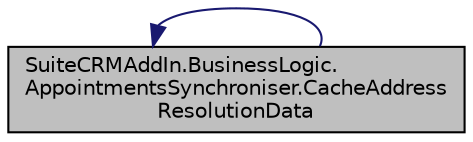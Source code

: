 digraph "SuiteCRMAddIn.BusinessLogic.AppointmentsSynchroniser.CacheAddressResolutionData"
{
  edge [fontname="Helvetica",fontsize="10",labelfontname="Helvetica",labelfontsize="10"];
  node [fontname="Helvetica",fontsize="10",shape=record];
  rankdir="LR";
  Node10 [label="SuiteCRMAddIn.BusinessLogic.\lAppointmentsSynchroniser.CacheAddress\lResolutionData",height=0.2,width=0.4,color="black", fillcolor="grey75", style="filled", fontcolor="black"];
  Node10 -> Node10 [dir="back",color="midnightblue",fontsize="10",style="solid",fontname="Helvetica"];
}
